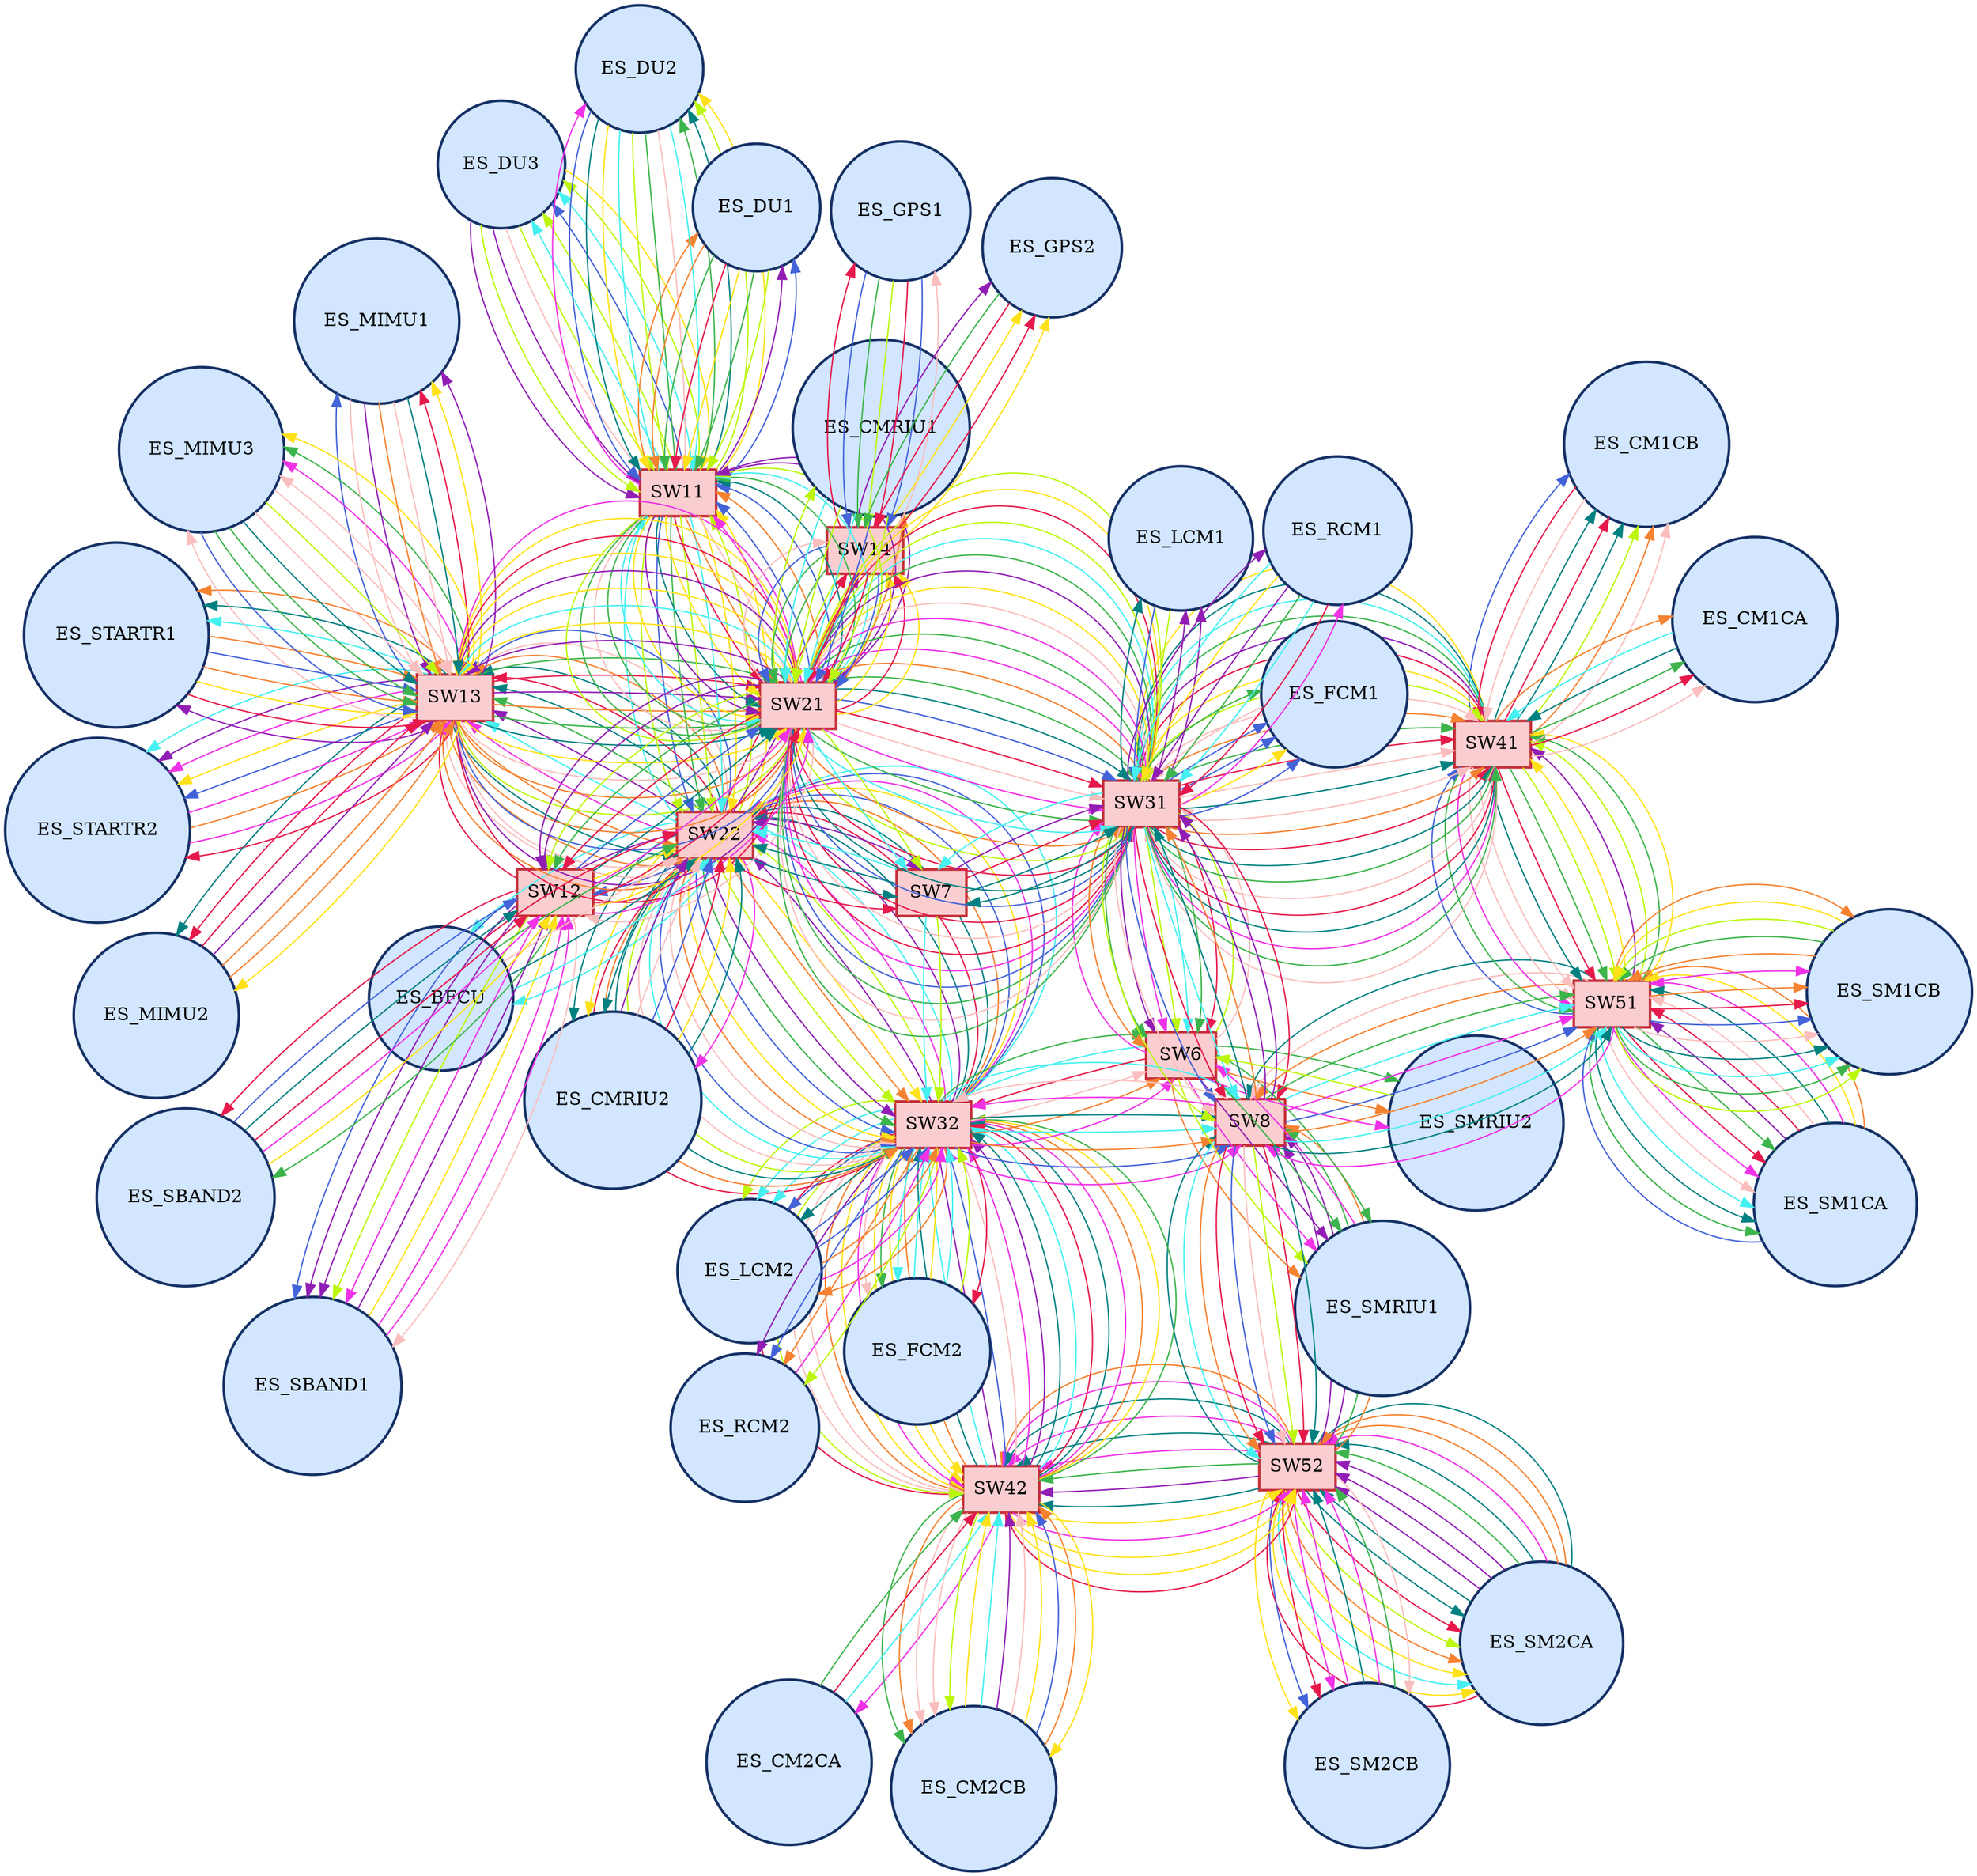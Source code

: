 digraph G {
    forcelabels=true;
    overlap=false;
    layout="neato";
    node [style="filled,bold"];
    node [shape=circle];
    
    /* NODES */
    "ES_SM2CA" [label=<ES_SM2CA>; color="#143065"; fillcolor="#d2e6ff"];
    "SW52" [label=<SW52>; color="#c53039"; fillcolor="#faced0"; shape="box"];
    "SW42" [label=<SW42>; color="#c53039"; fillcolor="#faced0"; shape="box"];
    "SW32" [label=<SW32>; color="#c53039"; fillcolor="#faced0"; shape="box"];
    "SW22" [label=<SW22>; color="#c53039"; fillcolor="#faced0"; shape="box"];
    "SW13" [label=<SW13>; color="#c53039"; fillcolor="#faced0"; shape="box"];
    "ES_STARTR2" [label=<ES_STARTR2>; color="#143065"; fillcolor="#d2e6ff"];
    "ES_CM2CA" [label=<ES_CM2CA>; color="#143065"; fillcolor="#d2e6ff"];
    "SW6" [label=<SW6>; color="#c53039"; fillcolor="#faced0"; shape="box"];
    "ES_SMRIU1" [label=<ES_SMRIU1>; color="#143065"; fillcolor="#d2e6ff"];
    "ES_DU3" [label=<ES_DU3>; color="#143065"; fillcolor="#d2e6ff"];
    "SW11" [label=<SW11>; color="#c53039"; fillcolor="#faced0"; shape="box"];
    "ES_CM2CB" [label=<ES_CM2CB>; color="#143065"; fillcolor="#d2e6ff"];
    "ES_SM1CA" [label=<ES_SM1CA>; color="#143065"; fillcolor="#d2e6ff"];
    "SW51" [label=<SW51>; color="#c53039"; fillcolor="#faced0"; shape="box"];
    "SW41" [label=<SW41>; color="#c53039"; fillcolor="#faced0"; shape="box"];
    "ES_CM1CB" [label=<ES_CM1CB>; color="#143065"; fillcolor="#d2e6ff"];
    "ES_SM1CB" [label=<ES_SM1CB>; color="#143065"; fillcolor="#d2e6ff"];
    "SW21" [label=<SW21>; color="#c53039"; fillcolor="#faced0"; shape="box"];
    "ES_STARTR1" [label=<ES_STARTR1>; color="#143065"; fillcolor="#d2e6ff"];
    "ES_FCM2" [label=<ES_FCM2>; color="#143065"; fillcolor="#d2e6ff"];
    "SW31" [label=<SW31>; color="#c53039"; fillcolor="#faced0"; shape="box"];
    "ES_DU2" [label=<ES_DU2>; color="#143065"; fillcolor="#d2e6ff"];
    "ES_DU1" [label=<ES_DU1>; color="#143065"; fillcolor="#d2e6ff"];
    "SW12" [label=<SW12>; color="#c53039"; fillcolor="#faced0"; shape="box"];
    "ES_SBAND1" [label=<ES_SBAND1>; color="#143065"; fillcolor="#d2e6ff"];
    "SW8" [label=<SW8>; color="#c53039"; fillcolor="#faced0"; shape="box"];
    "ES_LCM1" [label=<ES_LCM1>; color="#143065"; fillcolor="#d2e6ff"];
    "ES_BFCU" [label=<ES_BFCU>; color="#143065"; fillcolor="#d2e6ff"];
    "SW14" [label=<SW14>; color="#c53039"; fillcolor="#faced0"; shape="box"];
    "ES_GPS1" [label=<ES_GPS1>; color="#143065"; fillcolor="#d2e6ff"];
    "ES_FCM1" [label=<ES_FCM1>; color="#143065"; fillcolor="#d2e6ff"];
    "ES_MIMU2" [label=<ES_MIMU2>; color="#143065"; fillcolor="#d2e6ff"];
    "ES_LCM2" [label=<ES_LCM2>; color="#143065"; fillcolor="#d2e6ff"];
    "ES_MIMU1" [label=<ES_MIMU1>; color="#143065"; fillcolor="#d2e6ff"];
    "ES_CMRIU2" [label=<ES_CMRIU2>; color="#143065"; fillcolor="#d2e6ff"];
    "SW7" [label=<SW7>; color="#c53039"; fillcolor="#faced0"; shape="box"];
    "ES_RCM1" [label=<ES_RCM1>; color="#143065"; fillcolor="#d2e6ff"];
    "ES_RCM2" [label=<ES_RCM2>; color="#143065"; fillcolor="#d2e6ff"];
    "ES_CM1CA" [label=<ES_CM1CA>; color="#143065"; fillcolor="#d2e6ff"];
    "ES_SMRIU2" [label=<ES_SMRIU2>; color="#143065"; fillcolor="#d2e6ff"];
    "ES_MIMU3" [label=<ES_MIMU3>; color="#143065"; fillcolor="#d2e6ff"];
    "ES_SM2CB" [label=<ES_SM2CB>; color="#143065"; fillcolor="#d2e6ff"];
    "ES_CMRIU1" [label=<ES_CMRIU1>; color="#143065"; fillcolor="#d2e6ff"];
    "ES_GPS2" [label=<ES_GPS2>; color="#143065"; fillcolor="#d2e6ff"];
    "ES_SBAND2" [label=<ES_SBAND2>; color="#143065"; fillcolor="#d2e6ff"];
    
    /* EDGES */
    "ES_SM2CA" -> "SW52" [color="#e6194b"];
    "SW52" -> "SW42" [color="#e6194b"];
    "SW42" -> "SW32" [color="#e6194b"];
    "SW32" -> "SW22" [color="#e6194b"];
    "SW22" -> "SW13" [color="#e6194b"];
    "SW13" -> "ES_STARTR2" [color="#e6194b"];
    "ES_CM2CA" -> "SW42" [color="#3cb44b"];
    "SW42" -> "SW32" [color="#3cb44b"];
    "SW32" -> "SW6" [color="#3cb44b"];
    "SW6" -> "ES_SMRIU1" [color="#3cb44b"];
    "ES_DU3" -> "SW11" [color="#ffe119"];
    "SW11" -> "SW22" [color="#ffe119"];
    "SW22" -> "SW32" [color="#ffe119"];
    "SW32" -> "SW42" [color="#ffe119"];
    "SW42" -> "ES_CM2CB" [color="#ffe119"];
    "ES_SM1CA" -> "SW51" [color="#4363d8"];
    "SW51" -> "SW41" [color="#4363d8"];
    "SW41" -> "ES_CM1CB" [color="#4363d8"];
    "ES_SM1CA" -> "SW51" [color="#f58231"];
    "SW51" -> "ES_SM1CB" [color="#f58231"];
    "ES_DU3" -> "SW11" [color="#911eb4"];
    "SW11" -> "SW21" [color="#911eb4"];
    "SW21" -> "SW13" [color="#911eb4"];
    "SW13" -> "ES_STARTR1" [color="#911eb4"];
    "ES_FCM2" -> "SW32" [color="#46f0f0"];
    "SW32" -> "SW22" [color="#46f0f0"];
    "SW22" -> "SW11" [color="#46f0f0"];
    "SW11" -> "ES_DU3" [color="#46f0f0"];
    "ES_SMRIU1" -> "SW6" [color="#f032e6"];
    "SW6" -> "SW31" [color="#f032e6"];
    "SW31" -> "SW21" [color="#f032e6"];
    "SW21" -> "SW11" [color="#f032e6"];
    "SW11" -> "ES_DU2" [color="#f032e6"];
    "ES_DU1" -> "SW11" [color="#bcf60c"];
    "SW11" -> "SW21" [color="#bcf60c"];
    "SW21" -> "SW31" [color="#bcf60c"];
    "SW31" -> "SW41" [color="#bcf60c"];
    "SW41" -> "SW51" [color="#bcf60c"];
    "SW51" -> "ES_SM1CB" [color="#bcf60c"];
    "ES_CM1CB" -> "SW41" [color="#fabebe"];
    "SW41" -> "SW31" [color="#fabebe"];
    "SW31" -> "SW21" [color="#fabebe"];
    "SW21" -> "SW12" [color="#fabebe"];
    "SW12" -> "ES_SBAND1" [color="#fabebe"];
    "ES_SM2CA" -> "SW52" [color="#008080"];
    "SW52" -> "SW8" [color="#008080"];
    "SW8" -> "SW31" [color="#008080"];
    "SW31" -> "ES_LCM1" [color="#008080"];
    "ES_BFCU" -> "SW22" [color="#e6194b"];
    "SW22" -> "SW14" [color="#e6194b"];
    "SW14" -> "ES_GPS1" [color="#e6194b"];
    "ES_DU1" -> "SW11" [color="#3cb44b"];
    "SW11" -> "SW21" [color="#3cb44b"];
    "SW21" -> "SW31" [color="#3cb44b"];
    "SW31" -> "ES_FCM1" [color="#3cb44b"];
    "ES_SM1CA" -> "SW51" [color="#ffe119"];
    "SW51" -> "SW41" [color="#ffe119"];
    "SW41" -> "SW31" [color="#ffe119"];
    "SW31" -> "SW21" [color="#ffe119"];
    "SW21" -> "SW13" [color="#ffe119"];
    "SW13" -> "ES_MIMU2" [color="#ffe119"];
    "ES_LCM2" -> "SW32" [color="#4363d8"];
    "SW32" -> "SW22" [color="#4363d8"];
    "SW22" -> "SW13" [color="#4363d8"];
    "SW13" -> "ES_MIMU1" [color="#4363d8"];
    "ES_STARTR1" -> "SW13" [color="#f58231"];
    "SW13" -> "SW22" [color="#f58231"];
    "SW22" -> "SW32" [color="#f58231"];
    "SW32" -> "ES_LCM2" [color="#f58231"];
    "ES_CMRIU2" -> "SW22" [color="#911eb4"];
    "SW22" -> "SW7" [color="#911eb4"];
    "SW7" -> "SW31" [color="#911eb4"];
    "SW31" -> "ES_RCM1" [color="#911eb4"];
    "ES_DU2" -> "SW11" [color="#46f0f0"];
    "SW11" -> "SW22" [color="#46f0f0"];
    "SW22" -> "ES_BFCU" [color="#46f0f0"];
    "ES_SM1CA" -> "SW51" [color="#f032e6"];
    "SW51" -> "SW8" [color="#f032e6"];
    "SW8" -> "SW32" [color="#f032e6"];
    "SW32" -> "SW22" [color="#f032e6"];
    "SW22" -> "ES_CMRIU2" [color="#f032e6"];
    "ES_DU3" -> "SW11" [color="#bcf60c"];
    "SW11" -> "SW22" [color="#bcf60c"];
    "SW22" -> "SW32" [color="#bcf60c"];
    "SW32" -> "ES_RCM2" [color="#bcf60c"];
    "ES_DU2" -> "SW11" [color="#fabebe"];
    "SW11" -> "SW21" [color="#fabebe"];
    "SW21" -> "SW31" [color="#fabebe"];
    "SW31" -> "SW41" [color="#fabebe"];
    "SW41" -> "ES_CM1CB" [color="#fabebe"];
    "ES_CM1CA" -> "SW41" [color="#008080"];
    "SW41" -> "SW31" [color="#008080"];
    "SW31" -> "SW7" [color="#008080"];
    "SW7" -> "SW22" [color="#008080"];
    "SW22" -> "ES_CMRIU2" [color="#008080"];
    "ES_RCM1" -> "SW31" [color="#e6194b"];
    "SW31" -> "SW6" [color="#e6194b"];
    "SW6" -> "SW32" [color="#e6194b"];
    "SW32" -> "ES_FCM2" [color="#e6194b"];
    "ES_DU2" -> "SW11" [color="#3cb44b"];
    "SW11" -> "SW21" [color="#3cb44b"];
    "SW21" -> "SW31" [color="#3cb44b"];
    "SW31" -> "SW6" [color="#3cb44b"];
    "SW6" -> "ES_SMRIU2" [color="#3cb44b"];
    "ES_CM2CB" -> "SW42" [color="#ffe119"];
    "SW42" -> "SW32" [color="#ffe119"];
    "SW32" -> "SW22" [color="#ffe119"];
    "SW22" -> "SW11" [color="#ffe119"];
    "SW11" -> "ES_DU2" [color="#ffe119"];
    "ES_GPS1" -> "SW14" [color="#4363d8"];
    "SW14" -> "SW21" [color="#4363d8"];
    "SW21" -> "SW31" [color="#4363d8"];
    "SW31" -> "ES_FCM1" [color="#4363d8"];
    "ES_SM2CA" -> "SW52" [color="#f58231"];
    "SW52" -> "SW8" [color="#f58231"];
    "SW8" -> "SW31" [color="#f58231"];
    "SW31" -> "SW41" [color="#f58231"];
    "SW41" -> "ES_CM1CA" [color="#f58231"];
    "ES_SBAND1" -> "SW12" [color="#911eb4"];
    "SW12" -> "SW22" [color="#911eb4"];
    "SW22" -> "SW32" [color="#911eb4"];
    "SW32" -> "ES_RCM2" [color="#911eb4"];
    "ES_RCM1" -> "SW31" [color="#46f0f0"];
    "SW31" -> "SW7" [color="#46f0f0"];
    "SW7" -> "SW22" [color="#46f0f0"];
    "SW22" -> "ES_BFCU" [color="#46f0f0"];
    "ES_STARTR2" -> "SW13" [color="#f032e6"];
    "SW13" -> "SW21" [color="#f032e6"];
    "SW21" -> "SW31" [color="#f032e6"];
    "SW31" -> "ES_RCM1" [color="#f032e6"];
    "ES_DU2" -> "SW11" [color="#bcf60c"];
    "SW11" -> "ES_DU3" [color="#bcf60c"];
    "ES_CMRIU2" -> "SW22" [color="#fabebe"];
    "SW22" -> "SW13" [color="#fabebe"];
    "SW13" -> "ES_MIMU3" [color="#fabebe"];
    "ES_SM1CA" -> "SW51" [color="#008080"];
    "SW51" -> "SW8" [color="#008080"];
    "SW8" -> "SW52" [color="#008080"];
    "SW52" -> "ES_SM2CA" [color="#008080"];
    "ES_MIMU2" -> "SW13" [color="#e6194b"];
    "SW13" -> "SW21" [color="#e6194b"];
    "SW21" -> "SW31" [color="#e6194b"];
    "SW31" -> "SW8" [color="#e6194b"];
    "SW8" -> "SW52" [color="#e6194b"];
    "SW52" -> "ES_SM2CA" [color="#e6194b"];
    "ES_RCM1" -> "SW31" [color="#3cb44b"];
    "SW31" -> "SW41" [color="#3cb44b"];
    "SW41" -> "SW51" [color="#3cb44b"];
    "SW51" -> "ES_SM1CB" [color="#3cb44b"];
    "ES_SBAND1" -> "SW12" [color="#ffe119"];
    "SW12" -> "SW22" [color="#ffe119"];
    "SW22" -> "ES_CMRIU2" [color="#ffe119"];
    "ES_LCM2" -> "SW32" [color="#4363d8"];
    "SW32" -> "SW22" [color="#4363d8"];
    "SW22" -> "SW12" [color="#4363d8"];
    "SW12" -> "ES_SBAND1" [color="#4363d8"];
    "ES_SM2CA" -> "SW52" [color="#f58231"];
    "SW52" -> "SW42" [color="#f58231"];
    "SW42" -> "SW32" [color="#f58231"];
    "SW32" -> "SW22" [color="#f58231"];
    "SW22" -> "SW13" [color="#f58231"];
    "SW13" -> "ES_STARTR1" [color="#f58231"];
    "ES_MIMU2" -> "SW13" [color="#911eb4"];
    "SW13" -> "SW21" [color="#911eb4"];
    "SW21" -> "SW12" [color="#911eb4"];
    "SW12" -> "ES_SBAND1" [color="#911eb4"];
    "ES_DU2" -> "SW11" [color="#46f0f0"];
    "SW11" -> "SW21" [color="#46f0f0"];
    "SW21" -> "SW13" [color="#46f0f0"];
    "SW13" -> "ES_STARTR2" [color="#46f0f0"];
    "ES_SM2CA" -> "SW52" [color="#f032e6"];
    "SW52" -> "SW42" [color="#f032e6"];
    "SW42" -> "SW32" [color="#f032e6"];
    "SW32" -> "SW6" [color="#f032e6"];
    "SW6" -> "ES_SMRIU2" [color="#f032e6"];
    "ES_LCM1" -> "SW31" [color="#bcf60c"];
    "SW31" -> "SW8" [color="#bcf60c"];
    "SW8" -> "SW52" [color="#bcf60c"];
    "SW52" -> "ES_SM2CA" [color="#bcf60c"];
    "ES_MIMU3" -> "SW13" [color="#fabebe"];
    "SW13" -> "SW21" [color="#fabebe"];
    "SW21" -> "SW31" [color="#fabebe"];
    "SW31" -> "SW8" [color="#fabebe"];
    "SW8" -> "SW52" [color="#fabebe"];
    "SW52" -> "ES_SM2CB" [color="#fabebe"];
    "ES_SM2CA" -> "SW52" [color="#008080"];
    "SW52" -> "SW42" [color="#008080"];
    "SW42" -> "SW32" [color="#008080"];
    "SW32" -> "SW22" [color="#008080"];
    "SW22" -> "SW13" [color="#008080"];
    "SW13" -> "ES_MIMU2" [color="#008080"];
    "ES_CM2CA" -> "SW42" [color="#e6194b"];
    "SW42" -> "SW32" [color="#e6194b"];
    "SW32" -> "SW22" [color="#e6194b"];
    "SW22" -> "SW13" [color="#e6194b"];
    "SW13" -> "ES_MIMU2" [color="#e6194b"];
    "ES_SM2CA" -> "SW52" [color="#3cb44b"];
    "SW52" -> "SW8" [color="#3cb44b"];
    "SW8" -> "SW51" [color="#3cb44b"];
    "SW51" -> "ES_SM1CA" [color="#3cb44b"];
    "ES_DU2" -> "SW11" [color="#ffe119"];
    "SW11" -> "SW21" [color="#ffe119"];
    "SW21" -> "SW13" [color="#ffe119"];
    "SW13" -> "ES_MIMU3" [color="#ffe119"];
    "ES_STARTR1" -> "SW13" [color="#4363d8"];
    "SW13" -> "SW21" [color="#4363d8"];
    "SW21" -> "SW11" [color="#4363d8"];
    "SW11" -> "ES_DU3" [color="#4363d8"];
    "ES_STARTR1" -> "SW13" [color="#f58231"];
    "SW13" -> "SW21" [color="#f58231"];
    "SW21" -> "SW11" [color="#f58231"];
    "SW11" -> "ES_DU1" [color="#f58231"];
    "ES_DU3" -> "SW11" [color="#911eb4"];
    "SW11" -> "SW21" [color="#911eb4"];
    "SW21" -> "SW13" [color="#911eb4"];
    "SW13" -> "ES_STARTR2" [color="#911eb4"];
    "ES_CM2CB" -> "SW42" [color="#46f0f0"];
    "SW42" -> "SW32" [color="#46f0f0"];
    "SW32" -> "SW8" [color="#46f0f0"];
    "SW8" -> "SW51" [color="#46f0f0"];
    "SW51" -> "ES_SM1CB" [color="#46f0f0"];
    "ES_SM2CB" -> "SW52" [color="#f032e6"];
    "SW52" -> "SW42" [color="#f032e6"];
    "SW42" -> "ES_CM2CA" [color="#f032e6"];
    "ES_CMRIU1" -> "SW21" [color="#bcf60c"];
    "SW21" -> "SW7" [color="#bcf60c"];
    "SW7" -> "SW32" [color="#bcf60c"];
    "SW32" -> "ES_LCM2" [color="#bcf60c"];
    "ES_SM1CA" -> "SW51" [color="#fabebe"];
    "SW51" -> "SW8" [color="#fabebe"];
    "SW8" -> "SW32" [color="#fabebe"];
    "SW32" -> "ES_FCM2" [color="#fabebe"];
    "ES_SM2CB" -> "SW52" [color="#008080"];
    "SW52" -> "SW42" [color="#008080"];
    "SW42" -> "SW32" [color="#008080"];
    "SW32" -> "SW22" [color="#008080"];
    "SW22" -> "SW13" [color="#008080"];
    "SW13" -> "ES_STARTR1" [color="#008080"];
    "ES_GPS1" -> "SW14" [color="#e6194b"];
    "SW14" -> "SW21" [color="#e6194b"];
    "SW21" -> "SW31" [color="#e6194b"];
    "SW31" -> "SW41" [color="#e6194b"];
    "SW41" -> "SW51" [color="#e6194b"];
    "SW51" -> "ES_SM1CA" [color="#e6194b"];
    "ES_BFCU" -> "SW22" [color="#3cb44b"];
    "SW22" -> "SW13" [color="#3cb44b"];
    "SW13" -> "ES_MIMU3" [color="#3cb44b"];
    "ES_FCM2" -> "SW32" [color="#ffe119"];
    "SW32" -> "SW42" [color="#ffe119"];
    "SW42" -> "SW52" [color="#ffe119"];
    "SW52" -> "ES_SM2CB" [color="#ffe119"];
    "ES_CMRIU1" -> "SW21" [color="#4363d8"];
    "SW21" -> "SW31" [color="#4363d8"];
    "SW31" -> "SW8" [color="#4363d8"];
    "SW8" -> "SW52" [color="#4363d8"];
    "SW52" -> "ES_SM2CB" [color="#4363d8"];
    "ES_LCM2" -> "SW32" [color="#f58231"];
    "SW32" -> "SW6" [color="#f58231"];
    "SW6" -> "ES_SMRIU1" [color="#f58231"];
    "ES_CM2CB" -> "SW42" [color="#911eb4"];
    "SW42" -> "SW32" [color="#911eb4"];
    "SW32" -> "SW22" [color="#911eb4"];
    "SW22" -> "SW13" [color="#911eb4"];
    "SW13" -> "ES_MIMU1" [color="#911eb4"];
    "ES_FCM2" -> "SW32" [color="#46f0f0"];
    "SW32" -> "SW22" [color="#46f0f0"];
    "SW22" -> "SW13" [color="#46f0f0"];
    "SW13" -> "ES_STARTR1" [color="#46f0f0"];
    "ES_SM2CB" -> "SW52" [color="#f032e6"];
    "SW52" -> "SW42" [color="#f032e6"];
    "SW42" -> "SW32" [color="#f032e6"];
    "SW32" -> "SW22" [color="#f032e6"];
    "SW22" -> "SW13" [color="#f032e6"];
    "SW13" -> "ES_STARTR2" [color="#f032e6"];
    "ES_MIMU3" -> "SW13" [color="#bcf60c"];
    "SW13" -> "SW21" [color="#bcf60c"];
    "SW21" -> "ES_CMRIU1" [color="#bcf60c"];
    "ES_CM2CB" -> "SW42" [color="#fabebe"];
    "SW42" -> "SW32" [color="#fabebe"];
    "SW32" -> "SW6" [color="#fabebe"];
    "SW6" -> "SW31" [color="#fabebe"];
    "SW31" -> "SW41" [color="#fabebe"];
    "SW41" -> "ES_CM1CA" [color="#fabebe"];
    "ES_DU2" -> "SW11" [color="#008080"];
    "SW11" -> "SW21" [color="#008080"];
    "SW21" -> "SW31" [color="#008080"];
    "SW31" -> "SW41" [color="#008080"];
    "SW41" -> "SW51" [color="#008080"];
    "SW51" -> "ES_SM1CB" [color="#008080"];
    "ES_GPS2" -> "SW14" [color="#e6194b"];
    "SW14" -> "SW21" [color="#e6194b"];
    "SW21" -> "SW31" [color="#e6194b"];
    "SW31" -> "SW8" [color="#e6194b"];
    "SW8" -> "SW52" [color="#e6194b"];
    "SW52" -> "ES_SM2CB" [color="#e6194b"];
    "ES_SM2CB" -> "SW52" [color="#3cb44b"];
    "SW52" -> "SW42" [color="#3cb44b"];
    "SW42" -> "ES_CM2CB" [color="#3cb44b"];
    "ES_DU1" -> "SW11" [color="#ffe119"];
    "SW11" -> "SW21" [color="#ffe119"];
    "SW21" -> "SW13" [color="#ffe119"];
    "SW13" -> "ES_MIMU1" [color="#ffe119"];
    "ES_SBAND2" -> "SW12" [color="#4363d8"];
    "SW12" -> "SW21" [color="#4363d8"];
    "SW21" -> "SW11" [color="#4363d8"];
    "SW11" -> "ES_DU1" [color="#4363d8"];
    "ES_SM1CB" -> "SW51" [color="#f58231"];
    "SW51" -> "SW8" [color="#f58231"];
    "SW8" -> "SW52" [color="#f58231"];
    "SW52" -> "ES_SM2CA" [color="#f58231"];
    "ES_SM2CA" -> "SW52" [color="#911eb4"];
    "SW52" -> "SW8" [color="#911eb4"];
    "SW8" -> "SW31" [color="#911eb4"];
    "SW31" -> "ES_LCM1" [color="#911eb4"];
    "ES_CM1CA" -> "SW41" [color="#46f0f0"];
    "SW41" -> "SW31" [color="#46f0f0"];
    "SW31" -> "SW6" [color="#46f0f0"];
    "SW6" -> "SW32" [color="#46f0f0"];
    "SW32" -> "ES_LCM2" [color="#46f0f0"];
    "ES_RCM2" -> "SW32" [color="#f032e6"];
    "SW32" -> "SW42" [color="#f032e6"];
    "SW42" -> "SW52" [color="#f032e6"];
    "SW52" -> "ES_SM2CB" [color="#f032e6"];
    "ES_GPS1" -> "SW14" [color="#bcf60c"];
    "SW14" -> "SW21" [color="#bcf60c"];
    "SW21" -> "SW31" [color="#bcf60c"];
    "SW31" -> "SW6" [color="#bcf60c"];
    "SW6" -> "ES_SMRIU1" [color="#bcf60c"];
    "ES_FCM1" -> "SW31" [color="#fabebe"];
    "SW31" -> "SW41" [color="#fabebe"];
    "SW41" -> "SW51" [color="#fabebe"];
    "SW51" -> "ES_SM1CB" [color="#fabebe"];
    "ES_MIMU1" -> "SW13" [color="#008080"];
    "SW13" -> "SW22" [color="#008080"];
    "SW22" -> "ES_CMRIU2" [color="#008080"];
    "ES_DU1" -> "SW11" [color="#e6194b"];
    "SW11" -> "SW21" [color="#e6194b"];
    "SW21" -> "SW13" [color="#e6194b"];
    "SW13" -> "ES_MIMU1" [color="#e6194b"];
    "ES_DU1" -> "SW11" [color="#3cb44b"];
    "SW11" -> "SW22" [color="#3cb44b"];
    "SW22" -> "SW32" [color="#3cb44b"];
    "SW32" -> "ES_FCM2" [color="#3cb44b"];
    "ES_CM2CB" -> "SW42" [color="#ffe119"];
    "SW42" -> "SW52" [color="#ffe119"];
    "SW52" -> "ES_SM2CA" [color="#ffe119"];
    "ES_CMRIU2" -> "SW22" [color="#4363d8"];
    "SW22" -> "SW32" [color="#4363d8"];
    "SW32" -> "ES_RCM2" [color="#4363d8"];
    "ES_MIMU2" -> "SW13" [color="#f58231"];
    "SW13" -> "SW21" [color="#f58231"];
    "SW21" -> "SW31" [color="#f58231"];
    "SW31" -> "SW41" [color="#f58231"];
    "SW41" -> "ES_CM1CB" [color="#f58231"];
    "ES_RCM1" -> "SW31" [color="#911eb4"];
    "SW31" -> "SW21" [color="#911eb4"];
    "SW21" -> "SW12" [color="#911eb4"];
    "SW12" -> "ES_SBAND1" [color="#911eb4"];
    "ES_CMRIU1" -> "SW21" [color="#46f0f0"];
    "SW21" -> "SW31" [color="#46f0f0"];
    "SW31" -> "SW8" [color="#46f0f0"];
    "SW8" -> "SW52" [color="#46f0f0"];
    "SW52" -> "ES_SM2CA" [color="#46f0f0"];
    "ES_LCM2" -> "SW32" [color="#f032e6"];
    "SW32" -> "SW8" [color="#f032e6"];
    "SW8" -> "SW51" [color="#f032e6"];
    "SW51" -> "ES_SM1CA" [color="#f032e6"];
    "ES_FCM2" -> "SW32" [color="#bcf60c"];
    "SW32" -> "SW22" [color="#bcf60c"];
    "SW22" -> "SW11" [color="#bcf60c"];
    "SW11" -> "ES_DU2" [color="#bcf60c"];
    "ES_MIMU3" -> "SW13" [color="#fabebe"];
    "SW13" -> "SW21" [color="#fabebe"];
    "SW21" -> "SW14" [color="#fabebe"];
    "SW14" -> "ES_GPS1" [color="#fabebe"];
    "ES_SBAND2" -> "SW12" [color="#008080"];
    "SW12" -> "SW21" [color="#008080"];
    "SW21" -> "SW11" [color="#008080"];
    "SW11" -> "ES_DU2" [color="#008080"];
    "ES_CMRIU2" -> "SW22" [color="#e6194b"];
    "SW22" -> "SW7" [color="#e6194b"];
    "SW7" -> "SW31" [color="#e6194b"];
    "SW31" -> "SW41" [color="#e6194b"];
    "SW41" -> "ES_CM1CA" [color="#e6194b"];
    "ES_SM1CB" -> "SW51" [color="#3cb44b"];
    "SW51" -> "SW41" [color="#3cb44b"];
    "SW41" -> "SW31" [color="#3cb44b"];
    "SW31" -> "SW21" [color="#3cb44b"];
    "SW21" -> "SW11" [color="#3cb44b"];
    "SW11" -> "ES_DU2" [color="#3cb44b"];
    "ES_CMRIU2" -> "SW22" [color="#ffe119"];
    "SW22" -> "SW32" [color="#ffe119"];
    "SW32" -> "SW42" [color="#ffe119"];
    "SW42" -> "SW52" [color="#ffe119"];
    "SW52" -> "ES_SM2CA" [color="#ffe119"];
    "ES_CM2CB" -> "SW42" [color="#4363d8"];
    "SW42" -> "SW32" [color="#4363d8"];
    "SW32" -> "SW8" [color="#4363d8"];
    "SW8" -> "SW51" [color="#4363d8"];
    "SW51" -> "ES_SM1CB" [color="#4363d8"];
    "ES_STARTR2" -> "SW13" [color="#f58231"];
    "SW13" -> "SW22" [color="#f58231"];
    "SW22" -> "SW32" [color="#f58231"];
    "SW32" -> "SW42" [color="#f58231"];
    "SW42" -> "ES_CM2CB" [color="#f58231"];
    "ES_SM2CA" -> "SW52" [color="#911eb4"];
    "SW52" -> "SW42" [color="#911eb4"];
    "SW42" -> "SW32" [color="#911eb4"];
    "SW32" -> "SW22" [color="#911eb4"];
    "SW22" -> "SW14" [color="#911eb4"];
    "SW14" -> "ES_GPS2" [color="#911eb4"];
    "ES_CM2CA" -> "SW42" [color="#46f0f0"];
    "SW42" -> "SW32" [color="#46f0f0"];
    "SW32" -> "ES_LCM2" [color="#46f0f0"];
    "ES_STARTR2" -> "SW13" [color="#f032e6"];
    "SW13" -> "ES_MIMU3" [color="#f032e6"];
    "ES_SM1CB" -> "SW51" [color="#bcf60c"];
    "SW51" -> "SW41" [color="#bcf60c"];
    "SW41" -> "ES_CM1CB" [color="#bcf60c"];
    "ES_BFCU" -> "SW22" [color="#fabebe"];
    "SW22" -> "SW32" [color="#fabebe"];
    "SW32" -> "SW42" [color="#fabebe"];
    "SW42" -> "ES_CM2CB" [color="#fabebe"];
    "ES_BFCU" -> "SW22" [color="#008080"];
    "SW22" -> "SW7" [color="#008080"];
    "SW7" -> "SW31" [color="#008080"];
    "SW31" -> "SW41" [color="#008080"];
    "SW41" -> "ES_CM1CB" [color="#008080"];
    "ES_SM1CA" -> "SW51" [color="#e6194b"];
    "SW51" -> "ES_SM1CB" [color="#e6194b"];
    "ES_GPS2" -> "SW14" [color="#3cb44b"];
    "SW14" -> "SW21" [color="#3cb44b"];
    "SW21" -> "SW31" [color="#3cb44b"];
    "SW31" -> "SW41" [color="#3cb44b"];
    "SW41" -> "ES_CM1CA" [color="#3cb44b"];
    "ES_RCM1" -> "SW31" [color="#ffe119"];
    "SW31" -> "ES_FCM1" [color="#ffe119"];
    "ES_DU2" -> "SW11" [color="#4363d8"];
    "SW11" -> "SW22" [color="#4363d8"];
    "SW22" -> "SW32" [color="#4363d8"];
    "SW32" -> "ES_LCM2" [color="#4363d8"];
    "ES_DU1" -> "SW11" [color="#f58231"];
    "SW11" -> "SW21" [color="#f58231"];
    "SW21" -> "ES_CMRIU1" [color="#f58231"];
    "ES_SM2CA" -> "SW52" [color="#911eb4"];
    "SW52" -> "SW8" [color="#911eb4"];
    "SW8" -> "SW31" [color="#911eb4"];
    "SW31" -> "ES_LCM1" [color="#911eb4"];
    "ES_RCM1" -> "SW31" [color="#46f0f0"];
    "SW31" -> "SW21" [color="#46f0f0"];
    "SW21" -> "SW11" [color="#46f0f0"];
    "SW11" -> "ES_DU3" [color="#46f0f0"];
    "ES_SBAND1" -> "SW12" [color="#f032e6"];
    "SW12" -> "SW21" [color="#f032e6"];
    "SW21" -> "SW31" [color="#f032e6"];
    "SW31" -> "SW6" [color="#f032e6"];
    "SW6" -> "ES_SMRIU1" [color="#f032e6"];
    "ES_CMRIU1" -> "SW21" [color="#bcf60c"];
    "SW21" -> "SW12" [color="#bcf60c"];
    "SW12" -> "ES_SBAND1" [color="#bcf60c"];
    "ES_DU3" -> "SW11" [color="#fabebe"];
    "SW11" -> "SW21" [color="#fabebe"];
    "SW21" -> "SW31" [color="#fabebe"];
    "SW31" -> "SW41" [color="#fabebe"];
    "SW41" -> "SW51" [color="#fabebe"];
    "SW51" -> "ES_SM1CA" [color="#fabebe"];
    "ES_SM2CA" -> "SW52" [color="#008080"];
    "SW52" -> "SW42" [color="#008080"];
    "SW42" -> "SW32" [color="#008080"];
    "SW32" -> "ES_LCM2" [color="#008080"];
    "ES_SBAND2" -> "SW12" [color="#e6194b"];
    "SW12" -> "SW21" [color="#e6194b"];
    "SW21" -> "SW31" [color="#e6194b"];
    "SW31" -> "SW41" [color="#e6194b"];
    "SW41" -> "ES_CM1CB" [color="#e6194b"];
    "ES_GPS1" -> "SW14" [color="#3cb44b"];
    "SW14" -> "SW21" [color="#3cb44b"];
    "SW21" -> "SW12" [color="#3cb44b"];
    "SW12" -> "ES_SBAND2" [color="#3cb44b"];
    "ES_STARTR1" -> "SW13" [color="#ffe119"];
    "SW13" -> "SW21" [color="#ffe119"];
    "SW21" -> "SW14" [color="#ffe119"];
    "SW14" -> "ES_GPS2" [color="#ffe119"];
    "ES_GPS1" -> "SW14" [color="#4363d8"];
    "SW14" -> "SW21" [color="#4363d8"];
    "SW21" -> "SW31" [color="#4363d8"];
    "SW31" -> "ES_FCM1" [color="#4363d8"];
    "ES_CM2CB" -> "SW42" [color="#f58231"];
    "SW42" -> "SW32" [color="#f58231"];
    "SW32" -> "SW8" [color="#f58231"];
    "SW8" -> "SW51" [color="#f58231"];
    "SW51" -> "ES_SM1CB" [color="#f58231"];
    "ES_SM1CA" -> "SW51" [color="#911eb4"];
    "SW51" -> "SW41" [color="#911eb4"];
    "SW41" -> "SW31" [color="#911eb4"];
    "SW31" -> "SW6" [color="#911eb4"];
    "SW6" -> "ES_SMRIU1" [color="#911eb4"];
    "ES_BFCU" -> "SW22" [color="#46f0f0"];
    "SW22" -> "SW32" [color="#46f0f0"];
    "SW32" -> "SW8" [color="#46f0f0"];
    "SW8" -> "SW51" [color="#46f0f0"];
    "SW51" -> "ES_SM1CA" [color="#46f0f0"];
    "ES_SBAND2" -> "SW12" [color="#f032e6"];
    "SW12" -> "ES_SBAND1" [color="#f032e6"];
    "ES_SMRIU2" -> "SW6" [color="#bcf60c"];
    "SW6" -> "SW31" [color="#bcf60c"];
    "SW31" -> "SW21" [color="#bcf60c"];
    "SW21" -> "SW11" [color="#bcf60c"];
    "SW11" -> "ES_DU3" [color="#bcf60c"];
    "ES_MIMU1" -> "SW13" [color="#fabebe"];
    "SW13" -> "SW22" [color="#fabebe"];
    "SW22" -> "SW32" [color="#fabebe"];
    "SW32" -> "SW42" [color="#fabebe"];
    "SW42" -> "ES_CM2CB" [color="#fabebe"];
    "ES_MIMU3" -> "SW13" [color="#008080"];
    "SW13" -> "SW21" [color="#008080"];
    "SW21" -> "SW31" [color="#008080"];
    "SW31" -> "SW41" [color="#008080"];
    "SW41" -> "ES_CM1CB" [color="#008080"];
    "ES_CM1CB" -> "SW41" [color="#e6194b"];
    "SW41" -> "SW31" [color="#e6194b"];
    "SW31" -> "SW21" [color="#e6194b"];
    "SW21" -> "SW14" [color="#e6194b"];
    "SW14" -> "ES_GPS2" [color="#e6194b"];
    "ES_MIMU3" -> "SW13" [color="#3cb44b"];
    "SW13" -> "SW21" [color="#3cb44b"];
    "SW21" -> "SW31" [color="#3cb44b"];
    "SW31" -> "SW6" [color="#3cb44b"];
    "SW6" -> "ES_SMRIU1" [color="#3cb44b"];
    "ES_SBAND2" -> "SW12" [color="#ffe119"];
    "SW12" -> "SW21" [color="#ffe119"];
    "SW21" -> "SW14" [color="#ffe119"];
    "SW14" -> "ES_GPS2" [color="#ffe119"];
    "ES_LCM1" -> "SW31" [color="#4363d8"];
    "SW31" -> "ES_FCM1" [color="#4363d8"];
    "ES_MIMU1" -> "SW13" [color="#f58231"];
    "SW13" -> "SW21" [color="#f58231"];
    "SW21" -> "SW31" [color="#f58231"];
    "SW31" -> "SW6" [color="#f58231"];
    "SW6" -> "ES_SMRIU2" [color="#f58231"];
    "ES_MIMU1" -> "SW13" [color="#911eb4"];
    "SW13" -> "SW21" [color="#911eb4"];
    "SW21" -> "SW11" [color="#911eb4"];
    "SW11" -> "ES_DU1" [color="#911eb4"];
    "ES_CMRIU1" -> "SW21" [color="#46f0f0"];
    "SW21" -> "SW7" [color="#46f0f0"];
    "SW7" -> "SW32" [color="#46f0f0"];
    "SW32" -> "ES_FCM2" [color="#46f0f0"];
    "ES_SBAND1" -> "SW12" [color="#f032e6"];
    "SW12" -> "SW21" [color="#f032e6"];
    "SW21" -> "SW31" [color="#f032e6"];
    "SW31" -> "SW41" [color="#f032e6"];
    "SW41" -> "SW51" [color="#f032e6"];
    "SW51" -> "ES_SM1CB" [color="#f032e6"];
    "ES_DU3" -> "SW11" [color="#bcf60c"];
    "SW11" -> "SW22" [color="#bcf60c"];
    "SW22" -> "SW32" [color="#bcf60c"];
    "SW32" -> "SW42" [color="#bcf60c"];
    "SW42" -> "ES_CM2CB" [color="#bcf60c"];
    "ES_MIMU1" -> "SW13" [color="#fabebe"];
    "SW13" -> "ES_MIMU3" [color="#fabebe"];
    "ES_CMRIU2" -> "SW22" [color="#008080"];
    "SW22" -> "SW32" [color="#008080"];
    "SW32" -> "SW8" [color="#008080"];
    "SW8" -> "SW51" [color="#008080"];
    "SW51" -> "ES_SM1CA" [color="#008080"];
    "ES_STARTR1" -> "SW13" [color="#e6194b"];
    "SW13" -> "SW21" [color="#e6194b"];
    "SW21" -> "SW12" [color="#e6194b"];
    "SW12" -> "ES_SBAND2" [color="#e6194b"];
    "ES_MIMU3" -> "SW13" [color="#3cb44b"];
    "SW13" -> "SW21" [color="#3cb44b"];
    "SW21" -> "SW31" [color="#3cb44b"];
    "SW31" -> "SW41" [color="#3cb44b"];
    "SW41" -> "SW51" [color="#3cb44b"];
    "SW51" -> "ES_SM1CA" [color="#3cb44b"];
    "ES_SM1CB" -> "SW51" [color="#ffe119"];
    "SW51" -> "SW41" [color="#ffe119"];
    "SW41" -> "SW31" [color="#ffe119"];
    "SW31" -> "SW21" [color="#ffe119"];
    "SW21" -> "SW13" [color="#ffe119"];
    "SW13" -> "ES_STARTR2" [color="#ffe119"];
    "ES_MIMU3" -> "SW13" [color="#4363d8"];
    "SW13" -> "ES_STARTR2" [color="#4363d8"];
    "ES_MIMU2" -> "SW13" [color="#f58231"];
    "SW13" -> "SW22" [color="#f58231"];
    "SW22" -> "SW32" [color="#f58231"];
    "SW32" -> "ES_RCM2" [color="#f58231"];
}